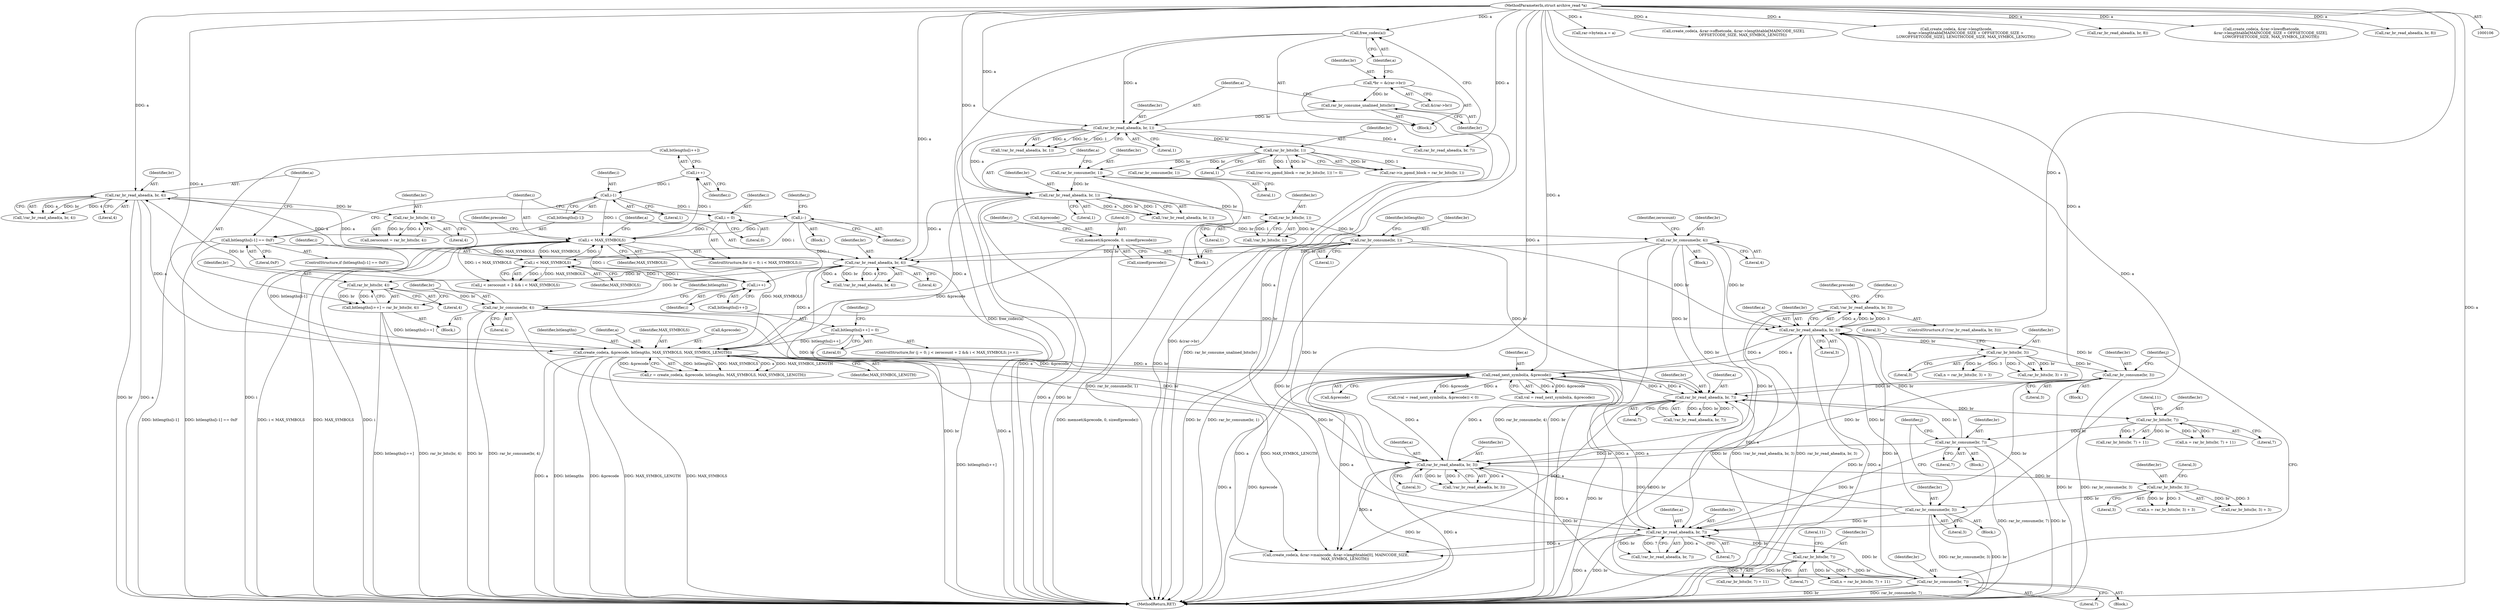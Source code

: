 digraph "0_libarchive_021efa522ad729ff0f5806c4ce53e4a6cc1daa31@API" {
"1000728" [label="(Call,!rar_br_read_ahead(a, br, 3))"];
"1000729" [label="(Call,rar_br_read_ahead(a, br, 3))"];
"1000566" [label="(Call,read_next_symbol(a, &precode))"];
"1000532" [label="(Call,create_code(a, &precode, bitlengths, MAX_SYMBOLS, MAX_SYMBOL_LENGTH))"];
"1000485" [label="(Call,rar_br_read_ahead(a, br, 4))"];
"1000458" [label="(Call,rar_br_read_ahead(a, br, 4))"];
"1000420" [label="(Call,rar_br_read_ahead(a, br, 1))"];
"1000142" [label="(Call,rar_br_read_ahead(a, br, 1))"];
"1000136" [label="(Call,free_codes(a))"];
"1000107" [label="(MethodParameterIn,struct archive_read *a)"];
"1000138" [label="(Call,rar_br_consume_unalined_bits(br))"];
"1000130" [label="(Call,*br = &(rar->br))"];
"1000415" [label="(Call,rar_br_consume(br, 1))"];
"1000153" [label="(Call,rar_br_bits(br, 1))"];
"1000439" [label="(Call,rar_br_consume(br, 1))"];
"1000427" [label="(Call,rar_br_bits(br, 1))"];
"1000495" [label="(Call,rar_br_consume(br, 4))"];
"1000492" [label="(Call,rar_br_bits(br, 4))"];
"1000471" [label="(Call,rar_br_consume(br, 4))"];
"1000468" [label="(Call,rar_br_bits(br, 4))"];
"1000524" [label="(Call,memset(&precode, 0, sizeof(precode)))"];
"1000463" [label="(Call,bitlengths[i++] = rar_br_bits(br, 4))"];
"1000475" [label="(Call,bitlengths[i-1] == 0xF)"];
"1000518" [label="(Call,bitlengths[i++] = 0)"];
"1000452" [label="(Call,i < MAX_SYMBOLS)"];
"1000449" [label="(Call,i = 0)"];
"1000478" [label="(Call,i-1)"];
"1000466" [label="(Call,i++)"];
"1000501" [label="(Call,i--)"];
"1000521" [label="(Call,i++)"];
"1000513" [label="(Call,i < MAX_SYMBOLS)"];
"1000667" [label="(Call,rar_br_read_ahead(a, br, 7))"];
"1000750" [label="(Call,rar_br_consume(br, 3))"];
"1000746" [label="(Call,rar_br_bits(br, 3))"];
"1000688" [label="(Call,rar_br_consume(br, 7))"];
"1000684" [label="(Call,rar_br_bits(br, 7))"];
"1000660" [label="(Call,rar_br_consume(br, 3))"];
"1000656" [label="(Call,rar_br_bits(br, 3))"];
"1000639" [label="(Call,rar_br_read_ahead(a, br, 3))"];
"1000778" [label="(Call,rar_br_consume(br, 7))"];
"1000774" [label="(Call,rar_br_bits(br, 7))"];
"1000757" [label="(Call,rar_br_read_ahead(a, br, 7))"];
"1000750" [label="(Call,rar_br_consume(br, 3))"];
"1000568" [label="(Call,&precode)"];
"1000482" [label="(Block,)"];
"1000494" [label="(Literal,4)"];
"1000660" [label="(Call,rar_br_consume(br, 3))"];
"1000452" [label="(Call,i < MAX_SYMBOLS)"];
"1000500" [label="(Block,)"];
"1000756" [label="(Call,!rar_br_read_ahead(a, br, 7))"];
"1001033" [label="(MethodReturn,RET)"];
"1000728" [label="(Call,!rar_br_read_ahead(a, br, 3))"];
"1000659" [label="(Literal,3)"];
"1000481" [label="(Literal,0xF)"];
"1000108" [label="(Block,)"];
"1000495" [label="(Call,rar_br_consume(br, 4))"];
"1000636" [label="(Block,)"];
"1000484" [label="(Call,!rar_br_read_ahead(a, br, 4))"];
"1000524" [label="(Call,memset(&precode, 0, sizeof(precode)))"];
"1000690" [label="(Literal,7)"];
"1000486" [label="(Identifier,a)"];
"1000521" [label="(Call,i++)"];
"1000487" [label="(Identifier,br)"];
"1000507" [label="(Call,j < zerocount + 2 && i < MAX_SYMBOLS)"];
"1000463" [label="(Call,bitlengths[i++] = rar_br_bits(br, 4))"];
"1000499" [label="(Identifier,zerocount)"];
"1000522" [label="(Identifier,i)"];
"1000748" [label="(Literal,3)"];
"1000661" [label="(Identifier,br)"];
"1000518" [label="(Call,bitlengths[i++] = 0)"];
"1000137" [label="(Identifier,a)"];
"1000149" [label="(Call,rar->is_ppmd_block = rar_br_bits(br, 1))"];
"1000641" [label="(Identifier,br)"];
"1000567" [label="(Identifier,a)"];
"1000771" [label="(Call,n = rar_br_bits(br, 7) + 11)"];
"1000455" [label="(Block,)"];
"1000472" [label="(Identifier,br)"];
"1000777" [label="(Literal,11)"];
"1000132" [label="(Call,&(rar->br))"];
"1000422" [label="(Identifier,br)"];
"1000730" [label="(Identifier,a)"];
"1000760" [label="(Literal,7)"];
"1000478" [label="(Call,i-1)"];
"1000743" [label="(Call,n = rar_br_bits(br, 3) + 3)"];
"1000530" [label="(Call,r = create_code(a, &precode, bitlengths, MAX_SYMBOLS, MAX_SYMBOL_LENGTH))"];
"1000759" [label="(Identifier,br)"];
"1000450" [label="(Identifier,i)"];
"1000688" [label="(Call,rar_br_consume(br, 7))"];
"1000280" [label="(Call,rar->bytein.a = a)"];
"1000536" [label="(Identifier,bitlengths)"];
"1000505" [label="(Identifier,j)"];
"1000666" [label="(Call,!rar_br_read_ahead(a, br, 7))"];
"1000773" [label="(Call,rar_br_bits(br, 7) + 11)"];
"1000474" [label="(ControlStructure,if (bitlengths[i-1] == 0xF))"];
"1000834" [label="(Call,create_code(a, &rar->offsetcode, &rar->lengthtable[MAINCODE_SIZE],\n                OFFSETCODE_SIZE, MAX_SYMBOL_LENGTH))"];
"1000144" [label="(Identifier,br)"];
"1000501" [label="(Call,i--)"];
"1000757" [label="(Call,rar_br_read_ahead(a, br, 7))"];
"1000758" [label="(Identifier,a)"];
"1000107" [label="(MethodParameterIn,struct archive_read *a)"];
"1000451" [label="(Literal,0)"];
"1000642" [label="(Literal,3)"];
"1000419" [label="(Call,!rar_br_read_ahead(a, br, 1))"];
"1000638" [label="(Call,!rar_br_read_ahead(a, br, 3))"];
"1000519" [label="(Call,bitlengths[i++])"];
"1000479" [label="(Identifier,i)"];
"1000466" [label="(Call,i++)"];
"1000470" [label="(Literal,4)"];
"1000131" [label="(Identifier,br)"];
"1000476" [label="(Call,bitlengths[i-1])"];
"1000732" [label="(Literal,3)"];
"1000429" [label="(Literal,1)"];
"1000440" [label="(Identifier,br)"];
"1000459" [label="(Identifier,a)"];
"1000138" [label="(Call,rar_br_consume_unalined_bits(br))"];
"1000469" [label="(Identifier,br)"];
"1000473" [label="(Literal,4)"];
"1000538" [label="(Identifier,MAX_SYMBOL_LENGTH)"];
"1000533" [label="(Identifier,a)"];
"1000143" [label="(Identifier,a)"];
"1000490" [label="(Call,zerocount = rar_br_bits(br, 4))"];
"1000130" [label="(Call,*br = &(rar->br))"];
"1000774" [label="(Call,rar_br_bits(br, 7))"];
"1000727" [label="(ControlStructure,if (!rar_br_read_ahead(a, br, 3)))"];
"1000475" [label="(Call,bitlengths[i-1] == 0xF)"];
"1000526" [label="(Identifier,precode)"];
"1000141" [label="(Call,!rar_br_read_ahead(a, br, 1))"];
"1000460" [label="(Identifier,br)"];
"1000779" [label="(Identifier,br)"];
"1000532" [label="(Call,create_code(a, &precode, bitlengths, MAX_SYMBOLS, MAX_SYMBOL_LENGTH))"];
"1000441" [label="(Literal,1)"];
"1000689" [label="(Identifier,br)"];
"1000139" [label="(Identifier,br)"];
"1000749" [label="(Literal,3)"];
"1000880" [label="(Call,create_code(a, &rar->lengthcode,\n                &rar->lengthtable[MAINCODE_SIZE + OFFSETCODE_SIZE +\n                LOWOFFSETCODE_SIZE], LENGTHCODE_SIZE, MAX_SYMBOL_LENGTH))"];
"1000686" [label="(Literal,7)"];
"1000183" [label="(Call,rar_br_read_ahead(a, br, 8))"];
"1000736" [label="(Identifier,precode)"];
"1000414" [label="(Block,)"];
"1000683" [label="(Call,rar_br_bits(br, 7) + 11)"];
"1000563" [label="(Call,(val = read_next_symbol(a, &precode)) < 0)"];
"1000148" [label="(Call,(rar->is_ppmd_block = rar_br_bits(br, 1)) != 0)"];
"1000662" [label="(Literal,3)"];
"1000693" [label="(Identifier,j)"];
"1000658" [label="(Literal,3)"];
"1000493" [label="(Identifier,br)"];
"1000775" [label="(Identifier,br)"];
"1000457" [label="(Call,!rar_br_read_ahead(a, br, 4))"];
"1000458" [label="(Call,rar_br_read_ahead(a, br, 4))"];
"1000444" [label="(Identifier,bitlengths)"];
"1000480" [label="(Literal,1)"];
"1000856" [label="(Call,create_code(a, &rar->lowoffsetcode,\n                &rar->lengthtable[MAINCODE_SIZE + OFFSETCODE_SIZE],\n                LOWOFFSETCODE_SIZE, MAX_SYMBOL_LENGTH))"];
"1000158" [label="(Call,rar_br_consume(br, 1))"];
"1000751" [label="(Identifier,br)"];
"1000426" [label="(Call,!rar_br_bits(br, 1))"];
"1000154" [label="(Identifier,br)"];
"1000745" [label="(Call,rar_br_bits(br, 3) + 3)"];
"1000657" [label="(Identifier,br)"];
"1000776" [label="(Literal,7)"];
"1000731" [label="(Identifier,br)"];
"1000664" [label="(Block,)"];
"1000566" [label="(Call,read_next_symbol(a, &precode))"];
"1000656" [label="(Call,rar_br_bits(br, 3))"];
"1000668" [label="(Identifier,a)"];
"1000453" [label="(Identifier,i)"];
"1000454" [label="(Identifier,MAX_SYMBOLS)"];
"1000537" [label="(Identifier,MAX_SYMBOLS)"];
"1000523" [label="(Literal,0)"];
"1000640" [label="(Identifier,a)"];
"1000492" [label="(Call,rar_br_bits(br, 4))"];
"1000778" [label="(Call,rar_br_consume(br, 7))"];
"1000153" [label="(Call,rar_br_bits(br, 1))"];
"1000423" [label="(Literal,1)"];
"1000417" [label="(Literal,1)"];
"1000420" [label="(Call,rar_br_read_ahead(a, br, 1))"];
"1000155" [label="(Literal,1)"];
"1000681" [label="(Call,n = rar_br_bits(br, 7) + 11)"];
"1000497" [label="(Literal,4)"];
"1000639" [label="(Call,rar_br_read_ahead(a, br, 3))"];
"1000729" [label="(Call,rar_br_read_ahead(a, br, 3))"];
"1000746" [label="(Call,rar_br_bits(br, 3))"];
"1000531" [label="(Identifier,r)"];
"1000653" [label="(Call,n = rar_br_bits(br, 3) + 3)"];
"1000655" [label="(Call,rar_br_bits(br, 3) + 3)"];
"1000428" [label="(Identifier,br)"];
"1000726" [label="(Block,)"];
"1000747" [label="(Identifier,br)"];
"1000525" [label="(Call,&precode)"];
"1000685" [label="(Identifier,br)"];
"1000145" [label="(Literal,1)"];
"1000415" [label="(Call,rar_br_consume(br, 1))"];
"1000513" [label="(Call,i < MAX_SYMBOLS)"];
"1000485" [label="(Call,rar_br_read_ahead(a, br, 4))"];
"1000687" [label="(Literal,11)"];
"1000448" [label="(ControlStructure,for (i = 0; i < MAX_SYMBOLS;))"];
"1000488" [label="(Literal,4)"];
"1000496" [label="(Identifier,br)"];
"1000464" [label="(Call,bitlengths[i++])"];
"1000527" [label="(Literal,0)"];
"1000471" [label="(Call,rar_br_consume(br, 4))"];
"1000754" [label="(Block,)"];
"1000514" [label="(Identifier,i)"];
"1000502" [label="(Identifier,i)"];
"1000517" [label="(Identifier,j)"];
"1000564" [label="(Call,val = read_next_symbol(a, &precode))"];
"1000667" [label="(Call,rar_br_read_ahead(a, br, 7))"];
"1000684" [label="(Call,rar_br_bits(br, 7))"];
"1000461" [label="(Literal,4)"];
"1000752" [label="(Literal,3)"];
"1000427" [label="(Call,rar_br_bits(br, 1))"];
"1000468" [label="(Call,rar_br_bits(br, 4))"];
"1000209" [label="(Call,rar_br_read_ahead(a, br, 8))"];
"1000780" [label="(Literal,7)"];
"1000136" [label="(Call,free_codes(a))"];
"1000503" [label="(ControlStructure,for (j = 0; j < zerocount + 2 && i < MAX_SYMBOLS; j++))"];
"1000477" [label="(Identifier,bitlengths)"];
"1000670" [label="(Literal,7)"];
"1000449" [label="(Call,i = 0)"];
"1000467" [label="(Identifier,i)"];
"1000744" [label="(Identifier,n)"];
"1000142" [label="(Call,rar_br_read_ahead(a, br, 1))"];
"1000416" [label="(Identifier,br)"];
"1000669" [label="(Identifier,br)"];
"1000439" [label="(Call,rar_br_consume(br, 1))"];
"1000515" [label="(Identifier,MAX_SYMBOLS)"];
"1000783" [label="(Identifier,j)"];
"1000812" [label="(Call,create_code(a, &rar->maincode, &rar->lengthtable[0], MAINCODE_SIZE,\n                MAX_SYMBOL_LENGTH))"];
"1000421" [label="(Identifier,a)"];
"1000528" [label="(Call,sizeof(precode))"];
"1000534" [label="(Call,&precode)"];
"1000163" [label="(Call,rar_br_read_ahead(a, br, 7))"];
"1000728" -> "1000727"  [label="AST: "];
"1000728" -> "1000729"  [label="CFG: "];
"1000729" -> "1000728"  [label="AST: "];
"1000736" -> "1000728"  [label="CFG: "];
"1000744" -> "1000728"  [label="CFG: "];
"1000728" -> "1001033"  [label="DDG: rar_br_read_ahead(a, br, 3)"];
"1000728" -> "1001033"  [label="DDG: !rar_br_read_ahead(a, br, 3)"];
"1000729" -> "1000728"  [label="DDG: a"];
"1000729" -> "1000728"  [label="DDG: br"];
"1000729" -> "1000728"  [label="DDG: 3"];
"1000729" -> "1000732"  [label="CFG: "];
"1000730" -> "1000729"  [label="AST: "];
"1000731" -> "1000729"  [label="AST: "];
"1000732" -> "1000729"  [label="AST: "];
"1000729" -> "1001033"  [label="DDG: a"];
"1000729" -> "1001033"  [label="DDG: br"];
"1000729" -> "1000566"  [label="DDG: a"];
"1000566" -> "1000729"  [label="DDG: a"];
"1000107" -> "1000729"  [label="DDG: a"];
"1000750" -> "1000729"  [label="DDG: br"];
"1000688" -> "1000729"  [label="DDG: br"];
"1000439" -> "1000729"  [label="DDG: br"];
"1000660" -> "1000729"  [label="DDG: br"];
"1000778" -> "1000729"  [label="DDG: br"];
"1000495" -> "1000729"  [label="DDG: br"];
"1000471" -> "1000729"  [label="DDG: br"];
"1000729" -> "1000746"  [label="DDG: br"];
"1000729" -> "1000812"  [label="DDG: a"];
"1000566" -> "1000564"  [label="AST: "];
"1000566" -> "1000568"  [label="CFG: "];
"1000567" -> "1000566"  [label="AST: "];
"1000568" -> "1000566"  [label="AST: "];
"1000564" -> "1000566"  [label="CFG: "];
"1000566" -> "1001033"  [label="DDG: &precode"];
"1000566" -> "1001033"  [label="DDG: a"];
"1000566" -> "1000563"  [label="DDG: a"];
"1000566" -> "1000563"  [label="DDG: &precode"];
"1000566" -> "1000564"  [label="DDG: a"];
"1000566" -> "1000564"  [label="DDG: &precode"];
"1000532" -> "1000566"  [label="DDG: a"];
"1000532" -> "1000566"  [label="DDG: &precode"];
"1000667" -> "1000566"  [label="DDG: a"];
"1000757" -> "1000566"  [label="DDG: a"];
"1000639" -> "1000566"  [label="DDG: a"];
"1000107" -> "1000566"  [label="DDG: a"];
"1000566" -> "1000639"  [label="DDG: a"];
"1000566" -> "1000667"  [label="DDG: a"];
"1000566" -> "1000757"  [label="DDG: a"];
"1000566" -> "1000812"  [label="DDG: a"];
"1000532" -> "1000530"  [label="AST: "];
"1000532" -> "1000538"  [label="CFG: "];
"1000533" -> "1000532"  [label="AST: "];
"1000534" -> "1000532"  [label="AST: "];
"1000536" -> "1000532"  [label="AST: "];
"1000537" -> "1000532"  [label="AST: "];
"1000538" -> "1000532"  [label="AST: "];
"1000530" -> "1000532"  [label="CFG: "];
"1000532" -> "1001033"  [label="DDG: a"];
"1000532" -> "1001033"  [label="DDG: bitlengths"];
"1000532" -> "1001033"  [label="DDG: &precode"];
"1000532" -> "1001033"  [label="DDG: MAX_SYMBOL_LENGTH"];
"1000532" -> "1001033"  [label="DDG: MAX_SYMBOLS"];
"1000532" -> "1000530"  [label="DDG: bitlengths"];
"1000532" -> "1000530"  [label="DDG: MAX_SYMBOLS"];
"1000532" -> "1000530"  [label="DDG: a"];
"1000532" -> "1000530"  [label="DDG: MAX_SYMBOL_LENGTH"];
"1000532" -> "1000530"  [label="DDG: &precode"];
"1000485" -> "1000532"  [label="DDG: a"];
"1000458" -> "1000532"  [label="DDG: a"];
"1000420" -> "1000532"  [label="DDG: a"];
"1000107" -> "1000532"  [label="DDG: a"];
"1000524" -> "1000532"  [label="DDG: &precode"];
"1000463" -> "1000532"  [label="DDG: bitlengths[i++]"];
"1000475" -> "1000532"  [label="DDG: bitlengths[i-1]"];
"1000518" -> "1000532"  [label="DDG: bitlengths[i++]"];
"1000452" -> "1000532"  [label="DDG: MAX_SYMBOLS"];
"1000532" -> "1000812"  [label="DDG: a"];
"1000532" -> "1000812"  [label="DDG: MAX_SYMBOL_LENGTH"];
"1000485" -> "1000484"  [label="AST: "];
"1000485" -> "1000488"  [label="CFG: "];
"1000486" -> "1000485"  [label="AST: "];
"1000487" -> "1000485"  [label="AST: "];
"1000488" -> "1000485"  [label="AST: "];
"1000484" -> "1000485"  [label="CFG: "];
"1000485" -> "1001033"  [label="DDG: a"];
"1000485" -> "1001033"  [label="DDG: br"];
"1000485" -> "1000458"  [label="DDG: a"];
"1000485" -> "1000484"  [label="DDG: a"];
"1000485" -> "1000484"  [label="DDG: br"];
"1000485" -> "1000484"  [label="DDG: 4"];
"1000458" -> "1000485"  [label="DDG: a"];
"1000107" -> "1000485"  [label="DDG: a"];
"1000471" -> "1000485"  [label="DDG: br"];
"1000485" -> "1000492"  [label="DDG: br"];
"1000458" -> "1000457"  [label="AST: "];
"1000458" -> "1000461"  [label="CFG: "];
"1000459" -> "1000458"  [label="AST: "];
"1000460" -> "1000458"  [label="AST: "];
"1000461" -> "1000458"  [label="AST: "];
"1000457" -> "1000458"  [label="CFG: "];
"1000458" -> "1001033"  [label="DDG: br"];
"1000458" -> "1001033"  [label="DDG: a"];
"1000458" -> "1000457"  [label="DDG: a"];
"1000458" -> "1000457"  [label="DDG: br"];
"1000458" -> "1000457"  [label="DDG: 4"];
"1000420" -> "1000458"  [label="DDG: a"];
"1000107" -> "1000458"  [label="DDG: a"];
"1000439" -> "1000458"  [label="DDG: br"];
"1000495" -> "1000458"  [label="DDG: br"];
"1000471" -> "1000458"  [label="DDG: br"];
"1000458" -> "1000468"  [label="DDG: br"];
"1000420" -> "1000419"  [label="AST: "];
"1000420" -> "1000423"  [label="CFG: "];
"1000421" -> "1000420"  [label="AST: "];
"1000422" -> "1000420"  [label="AST: "];
"1000423" -> "1000420"  [label="AST: "];
"1000419" -> "1000420"  [label="CFG: "];
"1000420" -> "1001033"  [label="DDG: br"];
"1000420" -> "1001033"  [label="DDG: a"];
"1000420" -> "1000419"  [label="DDG: a"];
"1000420" -> "1000419"  [label="DDG: br"];
"1000420" -> "1000419"  [label="DDG: 1"];
"1000142" -> "1000420"  [label="DDG: a"];
"1000107" -> "1000420"  [label="DDG: a"];
"1000415" -> "1000420"  [label="DDG: br"];
"1000420" -> "1000427"  [label="DDG: br"];
"1000142" -> "1000141"  [label="AST: "];
"1000142" -> "1000145"  [label="CFG: "];
"1000143" -> "1000142"  [label="AST: "];
"1000144" -> "1000142"  [label="AST: "];
"1000145" -> "1000142"  [label="AST: "];
"1000141" -> "1000142"  [label="CFG: "];
"1000142" -> "1001033"  [label="DDG: br"];
"1000142" -> "1001033"  [label="DDG: a"];
"1000142" -> "1000141"  [label="DDG: a"];
"1000142" -> "1000141"  [label="DDG: br"];
"1000142" -> "1000141"  [label="DDG: 1"];
"1000136" -> "1000142"  [label="DDG: a"];
"1000107" -> "1000142"  [label="DDG: a"];
"1000138" -> "1000142"  [label="DDG: br"];
"1000142" -> "1000153"  [label="DDG: br"];
"1000142" -> "1000163"  [label="DDG: a"];
"1000136" -> "1000108"  [label="AST: "];
"1000136" -> "1000137"  [label="CFG: "];
"1000137" -> "1000136"  [label="AST: "];
"1000139" -> "1000136"  [label="CFG: "];
"1000136" -> "1001033"  [label="DDG: free_codes(a)"];
"1000107" -> "1000136"  [label="DDG: a"];
"1000107" -> "1000106"  [label="AST: "];
"1000107" -> "1001033"  [label="DDG: a"];
"1000107" -> "1000163"  [label="DDG: a"];
"1000107" -> "1000183"  [label="DDG: a"];
"1000107" -> "1000209"  [label="DDG: a"];
"1000107" -> "1000280"  [label="DDG: a"];
"1000107" -> "1000639"  [label="DDG: a"];
"1000107" -> "1000667"  [label="DDG: a"];
"1000107" -> "1000757"  [label="DDG: a"];
"1000107" -> "1000812"  [label="DDG: a"];
"1000107" -> "1000834"  [label="DDG: a"];
"1000107" -> "1000856"  [label="DDG: a"];
"1000107" -> "1000880"  [label="DDG: a"];
"1000138" -> "1000108"  [label="AST: "];
"1000138" -> "1000139"  [label="CFG: "];
"1000139" -> "1000138"  [label="AST: "];
"1000143" -> "1000138"  [label="CFG: "];
"1000138" -> "1001033"  [label="DDG: rar_br_consume_unalined_bits(br)"];
"1000130" -> "1000138"  [label="DDG: br"];
"1000130" -> "1000108"  [label="AST: "];
"1000130" -> "1000132"  [label="CFG: "];
"1000131" -> "1000130"  [label="AST: "];
"1000132" -> "1000130"  [label="AST: "];
"1000137" -> "1000130"  [label="CFG: "];
"1000130" -> "1001033"  [label="DDG: &(rar->br)"];
"1000415" -> "1000414"  [label="AST: "];
"1000415" -> "1000417"  [label="CFG: "];
"1000416" -> "1000415"  [label="AST: "];
"1000417" -> "1000415"  [label="AST: "];
"1000421" -> "1000415"  [label="CFG: "];
"1000415" -> "1001033"  [label="DDG: rar_br_consume(br, 1)"];
"1000153" -> "1000415"  [label="DDG: br"];
"1000153" -> "1000149"  [label="AST: "];
"1000153" -> "1000155"  [label="CFG: "];
"1000154" -> "1000153"  [label="AST: "];
"1000155" -> "1000153"  [label="AST: "];
"1000149" -> "1000153"  [label="CFG: "];
"1000153" -> "1000148"  [label="DDG: br"];
"1000153" -> "1000148"  [label="DDG: 1"];
"1000153" -> "1000149"  [label="DDG: br"];
"1000153" -> "1000149"  [label="DDG: 1"];
"1000153" -> "1000158"  [label="DDG: br"];
"1000439" -> "1000414"  [label="AST: "];
"1000439" -> "1000441"  [label="CFG: "];
"1000440" -> "1000439"  [label="AST: "];
"1000441" -> "1000439"  [label="AST: "];
"1000444" -> "1000439"  [label="CFG: "];
"1000439" -> "1001033"  [label="DDG: br"];
"1000439" -> "1001033"  [label="DDG: rar_br_consume(br, 1)"];
"1000427" -> "1000439"  [label="DDG: br"];
"1000439" -> "1000639"  [label="DDG: br"];
"1000439" -> "1000667"  [label="DDG: br"];
"1000439" -> "1000757"  [label="DDG: br"];
"1000427" -> "1000426"  [label="AST: "];
"1000427" -> "1000429"  [label="CFG: "];
"1000428" -> "1000427"  [label="AST: "];
"1000429" -> "1000427"  [label="AST: "];
"1000426" -> "1000427"  [label="CFG: "];
"1000427" -> "1000426"  [label="DDG: br"];
"1000427" -> "1000426"  [label="DDG: 1"];
"1000495" -> "1000482"  [label="AST: "];
"1000495" -> "1000497"  [label="CFG: "];
"1000496" -> "1000495"  [label="AST: "];
"1000497" -> "1000495"  [label="AST: "];
"1000499" -> "1000495"  [label="CFG: "];
"1000495" -> "1001033"  [label="DDG: br"];
"1000495" -> "1001033"  [label="DDG: rar_br_consume(br, 4)"];
"1000492" -> "1000495"  [label="DDG: br"];
"1000495" -> "1000639"  [label="DDG: br"];
"1000495" -> "1000667"  [label="DDG: br"];
"1000495" -> "1000757"  [label="DDG: br"];
"1000492" -> "1000490"  [label="AST: "];
"1000492" -> "1000494"  [label="CFG: "];
"1000493" -> "1000492"  [label="AST: "];
"1000494" -> "1000492"  [label="AST: "];
"1000490" -> "1000492"  [label="CFG: "];
"1000492" -> "1000490"  [label="DDG: br"];
"1000492" -> "1000490"  [label="DDG: 4"];
"1000471" -> "1000455"  [label="AST: "];
"1000471" -> "1000473"  [label="CFG: "];
"1000472" -> "1000471"  [label="AST: "];
"1000473" -> "1000471"  [label="AST: "];
"1000477" -> "1000471"  [label="CFG: "];
"1000471" -> "1001033"  [label="DDG: br"];
"1000471" -> "1001033"  [label="DDG: rar_br_consume(br, 4)"];
"1000468" -> "1000471"  [label="DDG: br"];
"1000471" -> "1000639"  [label="DDG: br"];
"1000471" -> "1000667"  [label="DDG: br"];
"1000471" -> "1000757"  [label="DDG: br"];
"1000468" -> "1000463"  [label="AST: "];
"1000468" -> "1000470"  [label="CFG: "];
"1000469" -> "1000468"  [label="AST: "];
"1000470" -> "1000468"  [label="AST: "];
"1000463" -> "1000468"  [label="CFG: "];
"1000468" -> "1000463"  [label="DDG: br"];
"1000468" -> "1000463"  [label="DDG: 4"];
"1000524" -> "1000414"  [label="AST: "];
"1000524" -> "1000528"  [label="CFG: "];
"1000525" -> "1000524"  [label="AST: "];
"1000527" -> "1000524"  [label="AST: "];
"1000528" -> "1000524"  [label="AST: "];
"1000531" -> "1000524"  [label="CFG: "];
"1000524" -> "1001033"  [label="DDG: memset(&precode, 0, sizeof(precode))"];
"1000463" -> "1000455"  [label="AST: "];
"1000464" -> "1000463"  [label="AST: "];
"1000472" -> "1000463"  [label="CFG: "];
"1000463" -> "1001033"  [label="DDG: rar_br_bits(br, 4)"];
"1000463" -> "1001033"  [label="DDG: bitlengths[i++]"];
"1000475" -> "1000474"  [label="AST: "];
"1000475" -> "1000481"  [label="CFG: "];
"1000476" -> "1000475"  [label="AST: "];
"1000481" -> "1000475"  [label="AST: "];
"1000453" -> "1000475"  [label="CFG: "];
"1000486" -> "1000475"  [label="CFG: "];
"1000475" -> "1001033"  [label="DDG: bitlengths[i-1]"];
"1000475" -> "1001033"  [label="DDG: bitlengths[i-1] == 0xF"];
"1000518" -> "1000503"  [label="AST: "];
"1000518" -> "1000523"  [label="CFG: "];
"1000519" -> "1000518"  [label="AST: "];
"1000523" -> "1000518"  [label="AST: "];
"1000517" -> "1000518"  [label="CFG: "];
"1000518" -> "1001033"  [label="DDG: bitlengths[i++]"];
"1000452" -> "1000448"  [label="AST: "];
"1000452" -> "1000454"  [label="CFG: "];
"1000453" -> "1000452"  [label="AST: "];
"1000454" -> "1000452"  [label="AST: "];
"1000459" -> "1000452"  [label="CFG: "];
"1000526" -> "1000452"  [label="CFG: "];
"1000452" -> "1001033"  [label="DDG: i < MAX_SYMBOLS"];
"1000452" -> "1001033"  [label="DDG: i"];
"1000452" -> "1001033"  [label="DDG: MAX_SYMBOLS"];
"1000449" -> "1000452"  [label="DDG: i"];
"1000478" -> "1000452"  [label="DDG: i"];
"1000501" -> "1000452"  [label="DDG: i"];
"1000521" -> "1000452"  [label="DDG: i"];
"1000513" -> "1000452"  [label="DDG: i"];
"1000513" -> "1000452"  [label="DDG: MAX_SYMBOLS"];
"1000452" -> "1000466"  [label="DDG: i"];
"1000452" -> "1000507"  [label="DDG: i < MAX_SYMBOLS"];
"1000452" -> "1000513"  [label="DDG: MAX_SYMBOLS"];
"1000449" -> "1000448"  [label="AST: "];
"1000449" -> "1000451"  [label="CFG: "];
"1000450" -> "1000449"  [label="AST: "];
"1000451" -> "1000449"  [label="AST: "];
"1000453" -> "1000449"  [label="CFG: "];
"1000478" -> "1000476"  [label="AST: "];
"1000478" -> "1000480"  [label="CFG: "];
"1000479" -> "1000478"  [label="AST: "];
"1000480" -> "1000478"  [label="AST: "];
"1000476" -> "1000478"  [label="CFG: "];
"1000478" -> "1001033"  [label="DDG: i"];
"1000466" -> "1000478"  [label="DDG: i"];
"1000478" -> "1000501"  [label="DDG: i"];
"1000466" -> "1000464"  [label="AST: "];
"1000466" -> "1000467"  [label="CFG: "];
"1000467" -> "1000466"  [label="AST: "];
"1000464" -> "1000466"  [label="CFG: "];
"1000501" -> "1000500"  [label="AST: "];
"1000501" -> "1000502"  [label="CFG: "];
"1000502" -> "1000501"  [label="AST: "];
"1000505" -> "1000501"  [label="CFG: "];
"1000501" -> "1000513"  [label="DDG: i"];
"1000501" -> "1000521"  [label="DDG: i"];
"1000521" -> "1000519"  [label="AST: "];
"1000521" -> "1000522"  [label="CFG: "];
"1000522" -> "1000521"  [label="AST: "];
"1000519" -> "1000521"  [label="CFG: "];
"1000521" -> "1000513"  [label="DDG: i"];
"1000513" -> "1000521"  [label="DDG: i"];
"1000513" -> "1000507"  [label="AST: "];
"1000513" -> "1000515"  [label="CFG: "];
"1000514" -> "1000513"  [label="AST: "];
"1000515" -> "1000513"  [label="AST: "];
"1000507" -> "1000513"  [label="CFG: "];
"1000513" -> "1000507"  [label="DDG: i"];
"1000513" -> "1000507"  [label="DDG: MAX_SYMBOLS"];
"1000667" -> "1000666"  [label="AST: "];
"1000667" -> "1000670"  [label="CFG: "];
"1000668" -> "1000667"  [label="AST: "];
"1000669" -> "1000667"  [label="AST: "];
"1000670" -> "1000667"  [label="AST: "];
"1000666" -> "1000667"  [label="CFG: "];
"1000667" -> "1001033"  [label="DDG: a"];
"1000667" -> "1001033"  [label="DDG: br"];
"1000667" -> "1000666"  [label="DDG: a"];
"1000667" -> "1000666"  [label="DDG: br"];
"1000667" -> "1000666"  [label="DDG: 7"];
"1000750" -> "1000667"  [label="DDG: br"];
"1000688" -> "1000667"  [label="DDG: br"];
"1000660" -> "1000667"  [label="DDG: br"];
"1000778" -> "1000667"  [label="DDG: br"];
"1000667" -> "1000684"  [label="DDG: br"];
"1000667" -> "1000812"  [label="DDG: a"];
"1000750" -> "1000726"  [label="AST: "];
"1000750" -> "1000752"  [label="CFG: "];
"1000751" -> "1000750"  [label="AST: "];
"1000752" -> "1000750"  [label="AST: "];
"1000783" -> "1000750"  [label="CFG: "];
"1000750" -> "1001033"  [label="DDG: br"];
"1000750" -> "1001033"  [label="DDG: rar_br_consume(br, 3)"];
"1000750" -> "1000639"  [label="DDG: br"];
"1000746" -> "1000750"  [label="DDG: br"];
"1000750" -> "1000757"  [label="DDG: br"];
"1000746" -> "1000745"  [label="AST: "];
"1000746" -> "1000748"  [label="CFG: "];
"1000747" -> "1000746"  [label="AST: "];
"1000748" -> "1000746"  [label="AST: "];
"1000749" -> "1000746"  [label="CFG: "];
"1000746" -> "1000743"  [label="DDG: br"];
"1000746" -> "1000743"  [label="DDG: 3"];
"1000746" -> "1000745"  [label="DDG: br"];
"1000746" -> "1000745"  [label="DDG: 3"];
"1000688" -> "1000664"  [label="AST: "];
"1000688" -> "1000690"  [label="CFG: "];
"1000689" -> "1000688"  [label="AST: "];
"1000690" -> "1000688"  [label="AST: "];
"1000693" -> "1000688"  [label="CFG: "];
"1000688" -> "1001033"  [label="DDG: br"];
"1000688" -> "1001033"  [label="DDG: rar_br_consume(br, 7)"];
"1000688" -> "1000639"  [label="DDG: br"];
"1000684" -> "1000688"  [label="DDG: br"];
"1000688" -> "1000757"  [label="DDG: br"];
"1000684" -> "1000683"  [label="AST: "];
"1000684" -> "1000686"  [label="CFG: "];
"1000685" -> "1000684"  [label="AST: "];
"1000686" -> "1000684"  [label="AST: "];
"1000687" -> "1000684"  [label="CFG: "];
"1000684" -> "1000681"  [label="DDG: br"];
"1000684" -> "1000681"  [label="DDG: 7"];
"1000684" -> "1000683"  [label="DDG: br"];
"1000684" -> "1000683"  [label="DDG: 7"];
"1000660" -> "1000636"  [label="AST: "];
"1000660" -> "1000662"  [label="CFG: "];
"1000661" -> "1000660"  [label="AST: "];
"1000662" -> "1000660"  [label="AST: "];
"1000693" -> "1000660"  [label="CFG: "];
"1000660" -> "1001033"  [label="DDG: rar_br_consume(br, 3)"];
"1000660" -> "1001033"  [label="DDG: br"];
"1000660" -> "1000639"  [label="DDG: br"];
"1000656" -> "1000660"  [label="DDG: br"];
"1000660" -> "1000757"  [label="DDG: br"];
"1000656" -> "1000655"  [label="AST: "];
"1000656" -> "1000658"  [label="CFG: "];
"1000657" -> "1000656"  [label="AST: "];
"1000658" -> "1000656"  [label="AST: "];
"1000659" -> "1000656"  [label="CFG: "];
"1000656" -> "1000653"  [label="DDG: br"];
"1000656" -> "1000653"  [label="DDG: 3"];
"1000656" -> "1000655"  [label="DDG: br"];
"1000656" -> "1000655"  [label="DDG: 3"];
"1000639" -> "1000656"  [label="DDG: br"];
"1000639" -> "1000638"  [label="AST: "];
"1000639" -> "1000642"  [label="CFG: "];
"1000640" -> "1000639"  [label="AST: "];
"1000641" -> "1000639"  [label="AST: "];
"1000642" -> "1000639"  [label="AST: "];
"1000638" -> "1000639"  [label="CFG: "];
"1000639" -> "1001033"  [label="DDG: br"];
"1000639" -> "1001033"  [label="DDG: a"];
"1000639" -> "1000638"  [label="DDG: a"];
"1000639" -> "1000638"  [label="DDG: br"];
"1000639" -> "1000638"  [label="DDG: 3"];
"1000778" -> "1000639"  [label="DDG: br"];
"1000639" -> "1000812"  [label="DDG: a"];
"1000778" -> "1000754"  [label="AST: "];
"1000778" -> "1000780"  [label="CFG: "];
"1000779" -> "1000778"  [label="AST: "];
"1000780" -> "1000778"  [label="AST: "];
"1000783" -> "1000778"  [label="CFG: "];
"1000778" -> "1001033"  [label="DDG: rar_br_consume(br, 7)"];
"1000778" -> "1001033"  [label="DDG: br"];
"1000778" -> "1000757"  [label="DDG: br"];
"1000774" -> "1000778"  [label="DDG: br"];
"1000774" -> "1000773"  [label="AST: "];
"1000774" -> "1000776"  [label="CFG: "];
"1000775" -> "1000774"  [label="AST: "];
"1000776" -> "1000774"  [label="AST: "];
"1000777" -> "1000774"  [label="CFG: "];
"1000774" -> "1000771"  [label="DDG: br"];
"1000774" -> "1000771"  [label="DDG: 7"];
"1000774" -> "1000773"  [label="DDG: br"];
"1000774" -> "1000773"  [label="DDG: 7"];
"1000757" -> "1000774"  [label="DDG: br"];
"1000757" -> "1000756"  [label="AST: "];
"1000757" -> "1000760"  [label="CFG: "];
"1000758" -> "1000757"  [label="AST: "];
"1000759" -> "1000757"  [label="AST: "];
"1000760" -> "1000757"  [label="AST: "];
"1000756" -> "1000757"  [label="CFG: "];
"1000757" -> "1001033"  [label="DDG: a"];
"1000757" -> "1001033"  [label="DDG: br"];
"1000757" -> "1000756"  [label="DDG: a"];
"1000757" -> "1000756"  [label="DDG: br"];
"1000757" -> "1000756"  [label="DDG: 7"];
"1000757" -> "1000812"  [label="DDG: a"];
}
